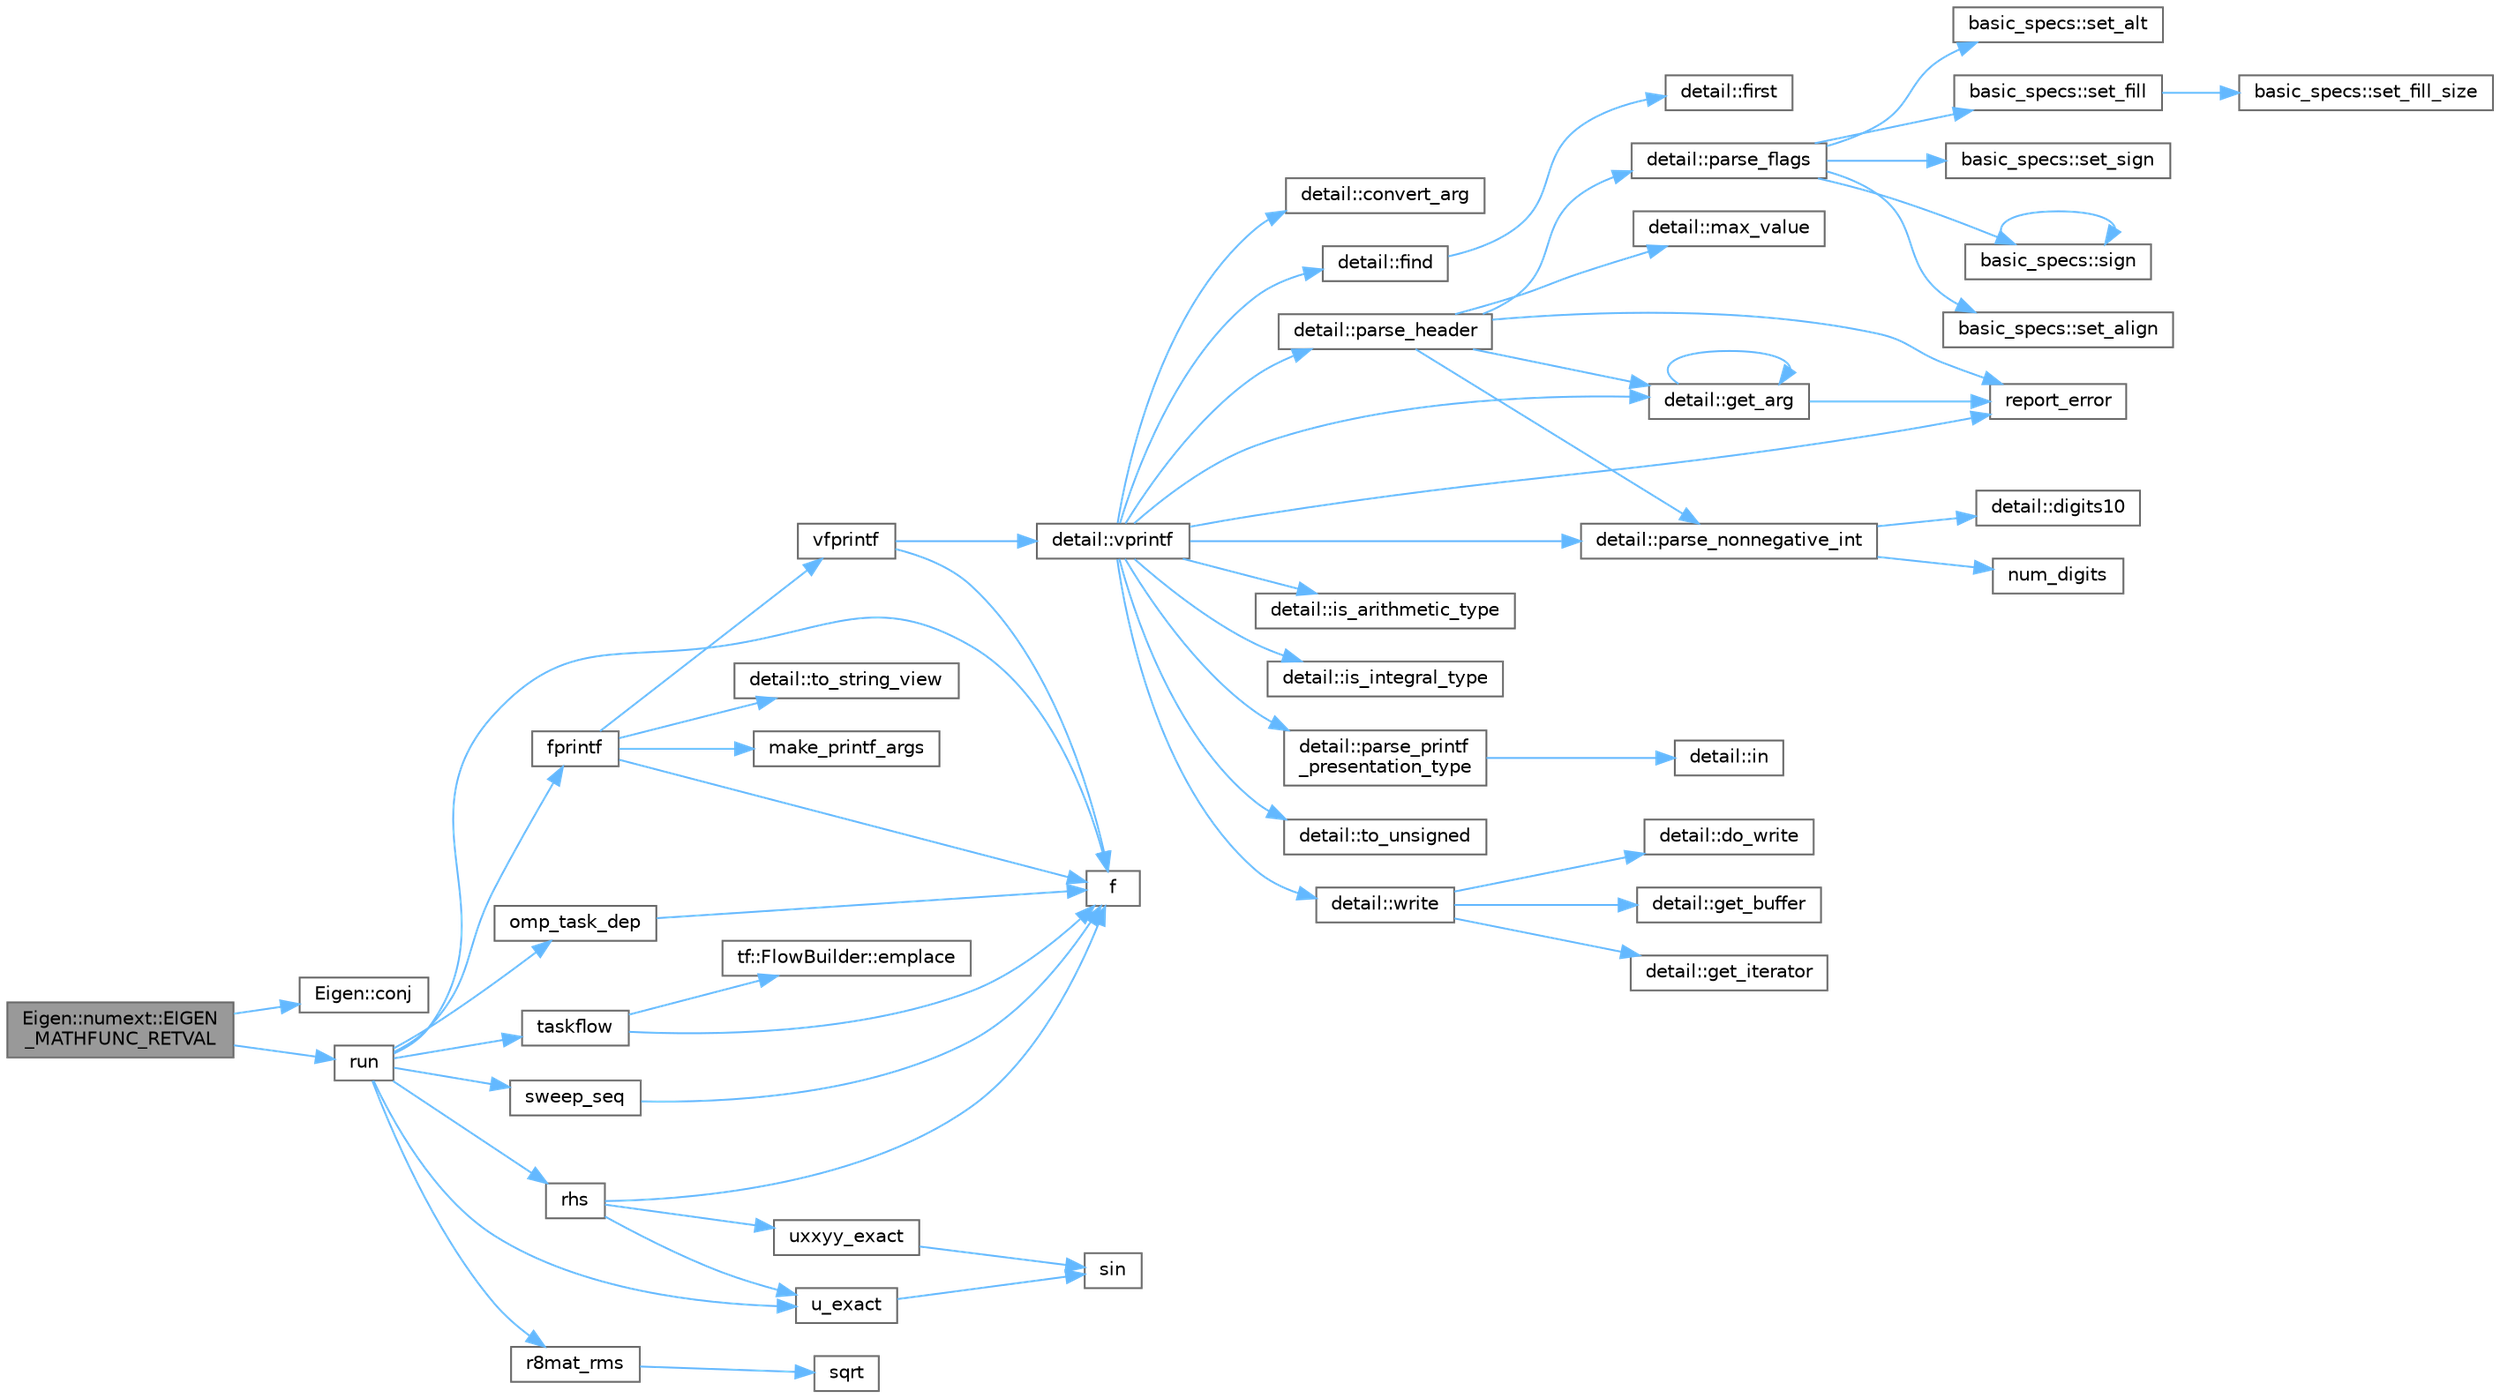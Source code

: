 digraph "Eigen::numext::EIGEN_MATHFUNC_RETVAL"
{
 // LATEX_PDF_SIZE
  bgcolor="transparent";
  edge [fontname=Helvetica,fontsize=10,labelfontname=Helvetica,labelfontsize=10];
  node [fontname=Helvetica,fontsize=10,shape=box,height=0.2,width=0.4];
  rankdir="LR";
  Node1 [id="Node000001",label="Eigen::numext::EIGEN\l_MATHFUNC_RETVAL",height=0.2,width=0.4,color="gray40", fillcolor="grey60", style="filled", fontcolor="black",tooltip=" "];
  Node1 -> Node2 [id="edge59_Node000001_Node000002",color="steelblue1",style="solid",tooltip=" "];
  Node2 [id="Node000002",label="Eigen::conj",height=0.2,width=0.4,color="grey40", fillcolor="white", style="filled",URL="$namespace_eigen.html#a065d353fcbff30a8e902d2900a784d45",tooltip=" "];
  Node1 -> Node3 [id="edge60_Node000001_Node000003",color="steelblue1",style="solid",tooltip=" "];
  Node3 [id="Node000003",label="run",height=0.2,width=0.4,color="grey40", fillcolor="white", style="filled",URL="$poisson_8cpp.html#ae12af222b820baf64e953be588c5bbbe",tooltip=" "];
  Node3 -> Node4 [id="edge61_Node000003_Node000004",color="steelblue1",style="solid",tooltip=" "];
  Node4 [id="Node000004",label="f",height=0.2,width=0.4,color="grey40", fillcolor="white", style="filled",URL="$cxx11__tensor__map_8cpp.html#a7f507fea02198f6cb81c86640c7b1a4e",tooltip=" "];
  Node3 -> Node5 [id="edge62_Node000003_Node000005",color="steelblue1",style="solid",tooltip=" "];
  Node5 [id="Node000005",label="fprintf",height=0.2,width=0.4,color="grey40", fillcolor="white", style="filled",URL="$printf_8h.html#a9f315126362cae9675de1642105e631e",tooltip=" "];
  Node5 -> Node4 [id="edge63_Node000005_Node000004",color="steelblue1",style="solid",tooltip=" "];
  Node5 -> Node6 [id="edge64_Node000005_Node000006",color="steelblue1",style="solid",tooltip=" "];
  Node6 [id="Node000006",label="make_printf_args",height=0.2,width=0.4,color="grey40", fillcolor="white", style="filled",URL="$printf_8h.html#a27dcc0efcda04388971dbea3c875f122",tooltip=" "];
  Node5 -> Node7 [id="edge65_Node000005_Node000007",color="steelblue1",style="solid",tooltip=" "];
  Node7 [id="Node000007",label="detail::to_string_view",height=0.2,width=0.4,color="grey40", fillcolor="white", style="filled",URL="$namespacedetail.html#abeae79fa3e1eded2d8fbd56cc9f0960e",tooltip=" "];
  Node5 -> Node8 [id="edge66_Node000005_Node000008",color="steelblue1",style="solid",tooltip=" "];
  Node8 [id="Node000008",label="vfprintf",height=0.2,width=0.4,color="grey40", fillcolor="white", style="filled",URL="$printf_8h.html#abb30aad964fc771fb52cf3ad88649df2",tooltip=" "];
  Node8 -> Node4 [id="edge67_Node000008_Node000004",color="steelblue1",style="solid",tooltip=" "];
  Node8 -> Node9 [id="edge68_Node000008_Node000009",color="steelblue1",style="solid",tooltip=" "];
  Node9 [id="Node000009",label="detail::vprintf",height=0.2,width=0.4,color="grey40", fillcolor="white", style="filled",URL="$namespacedetail.html#a1c8c2218e4c822aa8f743fb9c573717f",tooltip=" "];
  Node9 -> Node10 [id="edge69_Node000009_Node000010",color="steelblue1",style="solid",tooltip=" "];
  Node10 [id="Node000010",label="detail::convert_arg",height=0.2,width=0.4,color="grey40", fillcolor="white", style="filled",URL="$namespacedetail.html#a03c11572c9a664266d6925f327dec7f3",tooltip=" "];
  Node9 -> Node11 [id="edge70_Node000009_Node000011",color="steelblue1",style="solid",tooltip=" "];
  Node11 [id="Node000011",label="detail::find",height=0.2,width=0.4,color="grey40", fillcolor="white", style="filled",URL="$namespacedetail.html#a6b71952fab3dc32f3edb2c3e9811d8d9",tooltip=" "];
  Node11 -> Node12 [id="edge71_Node000011_Node000012",color="steelblue1",style="solid",tooltip=" "];
  Node12 [id="Node000012",label="detail::first",height=0.2,width=0.4,color="grey40", fillcolor="white", style="filled",URL="$namespacedetail.html#a02319a3deb124802b88b61f85987df5e",tooltip=" "];
  Node9 -> Node13 [id="edge72_Node000009_Node000013",color="steelblue1",style="solid",tooltip=" "];
  Node13 [id="Node000013",label="detail::get_arg",height=0.2,width=0.4,color="grey40", fillcolor="white", style="filled",URL="$namespacedetail.html#a342ef250e45bd09b2ef666b6fae1c355",tooltip=" "];
  Node13 -> Node13 [id="edge73_Node000013_Node000013",color="steelblue1",style="solid",tooltip=" "];
  Node13 -> Node14 [id="edge74_Node000013_Node000014",color="steelblue1",style="solid",tooltip=" "];
  Node14 [id="Node000014",label="report_error",height=0.2,width=0.4,color="grey40", fillcolor="white", style="filled",URL="$format-inl_8h.html#a5555893692b00b61b3886349332fd01f",tooltip=" "];
  Node9 -> Node15 [id="edge75_Node000009_Node000015",color="steelblue1",style="solid",tooltip=" "];
  Node15 [id="Node000015",label="detail::is_arithmetic_type",height=0.2,width=0.4,color="grey40", fillcolor="white", style="filled",URL="$namespacedetail.html#a802c50a56a3495fdab6020b375ba1389",tooltip=" "];
  Node9 -> Node16 [id="edge76_Node000009_Node000016",color="steelblue1",style="solid",tooltip=" "];
  Node16 [id="Node000016",label="detail::is_integral_type",height=0.2,width=0.4,color="grey40", fillcolor="white", style="filled",URL="$namespacedetail.html#a2a60f8d1bee41b803f43fc42b707b5d1",tooltip=" "];
  Node9 -> Node17 [id="edge77_Node000009_Node000017",color="steelblue1",style="solid",tooltip=" "];
  Node17 [id="Node000017",label="detail::parse_header",height=0.2,width=0.4,color="grey40", fillcolor="white", style="filled",URL="$namespacedetail.html#afc9d93e58b8edb8077f8bc8eee7f4035",tooltip=" "];
  Node17 -> Node13 [id="edge78_Node000017_Node000013",color="steelblue1",style="solid",tooltip=" "];
  Node17 -> Node18 [id="edge79_Node000017_Node000018",color="steelblue1",style="solid",tooltip=" "];
  Node18 [id="Node000018",label="detail::max_value",height=0.2,width=0.4,color="grey40", fillcolor="white", style="filled",URL="$namespacedetail.html#a45c2130c44ebe54179eafcee3cda2bfb",tooltip=" "];
  Node17 -> Node19 [id="edge80_Node000017_Node000019",color="steelblue1",style="solid",tooltip=" "];
  Node19 [id="Node000019",label="detail::parse_flags",height=0.2,width=0.4,color="grey40", fillcolor="white", style="filled",URL="$namespacedetail.html#a4213daed116a37e1767881da51238261",tooltip=" "];
  Node19 -> Node20 [id="edge81_Node000019_Node000020",color="steelblue1",style="solid",tooltip=" "];
  Node20 [id="Node000020",label="basic_specs::set_align",height=0.2,width=0.4,color="grey40", fillcolor="white", style="filled",URL="$classbasic__specs.html#ad73b6f854341aaabc744bf54e6ea6af6",tooltip=" "];
  Node19 -> Node21 [id="edge82_Node000019_Node000021",color="steelblue1",style="solid",tooltip=" "];
  Node21 [id="Node000021",label="basic_specs::set_alt",height=0.2,width=0.4,color="grey40", fillcolor="white", style="filled",URL="$classbasic__specs.html#a5f10314706a8a3d579f882f30d283b61",tooltip=" "];
  Node19 -> Node22 [id="edge83_Node000019_Node000022",color="steelblue1",style="solid",tooltip=" "];
  Node22 [id="Node000022",label="basic_specs::set_fill",height=0.2,width=0.4,color="grey40", fillcolor="white", style="filled",URL="$classbasic__specs.html#a1600987fb39fed5dfdac21b218061a9e",tooltip=" "];
  Node22 -> Node23 [id="edge84_Node000022_Node000023",color="steelblue1",style="solid",tooltip=" "];
  Node23 [id="Node000023",label="basic_specs::set_fill_size",height=0.2,width=0.4,color="grey40", fillcolor="white", style="filled",URL="$classbasic__specs.html#a4b36db5ad1e38169bd6653635d5e69cd",tooltip=" "];
  Node19 -> Node24 [id="edge85_Node000019_Node000024",color="steelblue1",style="solid",tooltip=" "];
  Node24 [id="Node000024",label="basic_specs::set_sign",height=0.2,width=0.4,color="grey40", fillcolor="white", style="filled",URL="$classbasic__specs.html#a7020ec66ba6918727e4102567c5c731a",tooltip=" "];
  Node19 -> Node25 [id="edge86_Node000019_Node000025",color="steelblue1",style="solid",tooltip=" "];
  Node25 [id="Node000025",label="basic_specs::sign",height=0.2,width=0.4,color="grey40", fillcolor="white", style="filled",URL="$classbasic__specs.html#a380e6ff33a8ae05e3ef479bf95696ad2",tooltip=" "];
  Node25 -> Node25 [id="edge87_Node000025_Node000025",color="steelblue1",style="solid",tooltip=" "];
  Node17 -> Node26 [id="edge88_Node000017_Node000026",color="steelblue1",style="solid",tooltip=" "];
  Node26 [id="Node000026",label="detail::parse_nonnegative_int",height=0.2,width=0.4,color="grey40", fillcolor="white", style="filled",URL="$namespacedetail.html#a338caba782225e115a9902d4d0835f5f",tooltip=" "];
  Node26 -> Node27 [id="edge89_Node000026_Node000027",color="steelblue1",style="solid",tooltip=" "];
  Node27 [id="Node000027",label="detail::digits10",height=0.2,width=0.4,color="grey40", fillcolor="white", style="filled",URL="$namespacedetail.html#a3a043db05db2d07deb2d98ba2d04b4eb",tooltip=" "];
  Node26 -> Node28 [id="edge90_Node000026_Node000028",color="steelblue1",style="solid",tooltip=" "];
  Node28 [id="Node000028",label="num_digits",height=0.2,width=0.4,color="grey40", fillcolor="white", style="filled",URL="$_sequence_8c.html#aa16e8c03d098498ad9c8839cf2c48044",tooltip=" "];
  Node17 -> Node14 [id="edge91_Node000017_Node000014",color="steelblue1",style="solid",tooltip=" "];
  Node9 -> Node26 [id="edge92_Node000009_Node000026",color="steelblue1",style="solid",tooltip=" "];
  Node9 -> Node29 [id="edge93_Node000009_Node000029",color="steelblue1",style="solid",tooltip=" "];
  Node29 [id="Node000029",label="detail::parse_printf\l_presentation_type",height=0.2,width=0.4,color="grey40", fillcolor="white", style="filled",URL="$namespacedetail.html#aa2cb095169b23e3a66260ad7078f44cc",tooltip=" "];
  Node29 -> Node30 [id="edge94_Node000029_Node000030",color="steelblue1",style="solid",tooltip=" "];
  Node30 [id="Node000030",label="detail::in",height=0.2,width=0.4,color="grey40", fillcolor="white", style="filled",URL="$namespacedetail.html#a52a5e2ed06c229dcf95ea5c46d48d05e",tooltip=" "];
  Node9 -> Node14 [id="edge95_Node000009_Node000014",color="steelblue1",style="solid",tooltip=" "];
  Node9 -> Node31 [id="edge96_Node000009_Node000031",color="steelblue1",style="solid",tooltip=" "];
  Node31 [id="Node000031",label="detail::to_unsigned",height=0.2,width=0.4,color="grey40", fillcolor="white", style="filled",URL="$namespacedetail.html#a4855e668246c731a97484efc329f2aac",tooltip=" "];
  Node9 -> Node32 [id="edge97_Node000009_Node000032",color="steelblue1",style="solid",tooltip=" "];
  Node32 [id="Node000032",label="detail::write",height=0.2,width=0.4,color="grey40", fillcolor="white", style="filled",URL="$namespacedetail.html#a29dacf26eedc9e3575fb57329a5ca0a3",tooltip=" "];
  Node32 -> Node33 [id="edge98_Node000032_Node000033",color="steelblue1",style="solid",tooltip=" "];
  Node33 [id="Node000033",label="detail::do_write",height=0.2,width=0.4,color="grey40", fillcolor="white", style="filled",URL="$namespacedetail.html#a5007cc441bd246a9096070c10d1ea683",tooltip=" "];
  Node32 -> Node34 [id="edge99_Node000032_Node000034",color="steelblue1",style="solid",tooltip=" "];
  Node34 [id="Node000034",label="detail::get_buffer",height=0.2,width=0.4,color="grey40", fillcolor="white", style="filled",URL="$namespacedetail.html#ad803bb19df422bc4c4f92d75c7564437",tooltip=" "];
  Node32 -> Node35 [id="edge100_Node000032_Node000035",color="steelblue1",style="solid",tooltip=" "];
  Node35 [id="Node000035",label="detail::get_iterator",height=0.2,width=0.4,color="grey40", fillcolor="white", style="filled",URL="$namespacedetail.html#a05e3e231207d3f28f83261c2e7ad2fe5",tooltip=" "];
  Node3 -> Node36 [id="edge101_Node000003_Node000036",color="steelblue1",style="solid",tooltip=" "];
  Node36 [id="Node000036",label="omp_task_dep",height=0.2,width=0.4,color="grey40", fillcolor="white", style="filled",URL="$sandbox_2jacobi_2omp_8cpp.html#a38bf89bca3b11a9eeb57dd07cfd38630",tooltip=" "];
  Node36 -> Node4 [id="edge102_Node000036_Node000004",color="steelblue1",style="solid",tooltip=" "];
  Node3 -> Node37 [id="edge103_Node000003_Node000037",color="steelblue1",style="solid",tooltip=" "];
  Node37 [id="Node000037",label="r8mat_rms",height=0.2,width=0.4,color="grey40", fillcolor="white", style="filled",URL="$poisson_8cpp.html#a1314a15604ecb29a615e689872f32657",tooltip=" "];
  Node37 -> Node38 [id="edge104_Node000037_Node000038",color="steelblue1",style="solid",tooltip=" "];
  Node38 [id="Node000038",label="sqrt",height=0.2,width=0.4,color="grey40", fillcolor="white", style="filled",URL="$_array_cwise_unary_ops_8h.html#a656b9217a2fcb6de59dc8d1eb3079cc7",tooltip=" "];
  Node3 -> Node39 [id="edge105_Node000003_Node000039",color="steelblue1",style="solid",tooltip=" "];
  Node39 [id="Node000039",label="rhs",height=0.2,width=0.4,color="grey40", fillcolor="white", style="filled",URL="$poisson_8cpp.html#a38c677f5cc4e47bc7505aef707c1bb83",tooltip=" "];
  Node39 -> Node4 [id="edge106_Node000039_Node000004",color="steelblue1",style="solid",tooltip=" "];
  Node39 -> Node40 [id="edge107_Node000039_Node000040",color="steelblue1",style="solid",tooltip=" "];
  Node40 [id="Node000040",label="u_exact",height=0.2,width=0.4,color="grey40", fillcolor="white", style="filled",URL="$poisson_8cpp.html#a06fc16c4676f839f8de736a6791b6862",tooltip=" "];
  Node40 -> Node41 [id="edge108_Node000040_Node000041",color="steelblue1",style="solid",tooltip=" "];
  Node41 [id="Node000041",label="sin",height=0.2,width=0.4,color="grey40", fillcolor="white", style="filled",URL="$_array_cwise_unary_ops_8h.html#a9cfb0ea58bd813510a9e2db18a5e49f0",tooltip=" "];
  Node39 -> Node42 [id="edge109_Node000039_Node000042",color="steelblue1",style="solid",tooltip=" "];
  Node42 [id="Node000042",label="uxxyy_exact",height=0.2,width=0.4,color="grey40", fillcolor="white", style="filled",URL="$poisson_8cpp.html#a557a61cf12d143424a35123b14048a22",tooltip=" "];
  Node42 -> Node41 [id="edge110_Node000042_Node000041",color="steelblue1",style="solid",tooltip=" "];
  Node3 -> Node43 [id="edge111_Node000003_Node000043",color="steelblue1",style="solid",tooltip=" "];
  Node43 [id="Node000043",label="sweep_seq",height=0.2,width=0.4,color="grey40", fillcolor="white", style="filled",URL="$poisson_8hpp.html#a263e0f774ef013be333712ca3915448a",tooltip=" "];
  Node43 -> Node4 [id="edge112_Node000043_Node000004",color="steelblue1",style="solid",tooltip=" "];
  Node3 -> Node44 [id="edge113_Node000003_Node000044",color="steelblue1",style="solid",tooltip=" "];
  Node44 [id="Node000044",label="taskflow",height=0.2,width=0.4,color="grey40", fillcolor="white", style="filled",URL="$sandbox_2jacobi_2taskflow_8cpp.html#a47af48e377b7c0ac855c12acd5b69b1e",tooltip=" "];
  Node44 -> Node45 [id="edge114_Node000044_Node000045",color="steelblue1",style="solid",tooltip=" "];
  Node45 [id="Node000045",label="tf::FlowBuilder::emplace",height=0.2,width=0.4,color="grey40", fillcolor="white", style="filled",URL="$classtf_1_1_flow_builder.html#a60d7a666cab71ecfa3010b2efb0d6b57",tooltip="creates a static task"];
  Node44 -> Node4 [id="edge115_Node000044_Node000004",color="steelblue1",style="solid",tooltip=" "];
  Node3 -> Node40 [id="edge116_Node000003_Node000040",color="steelblue1",style="solid",tooltip=" "];
}
